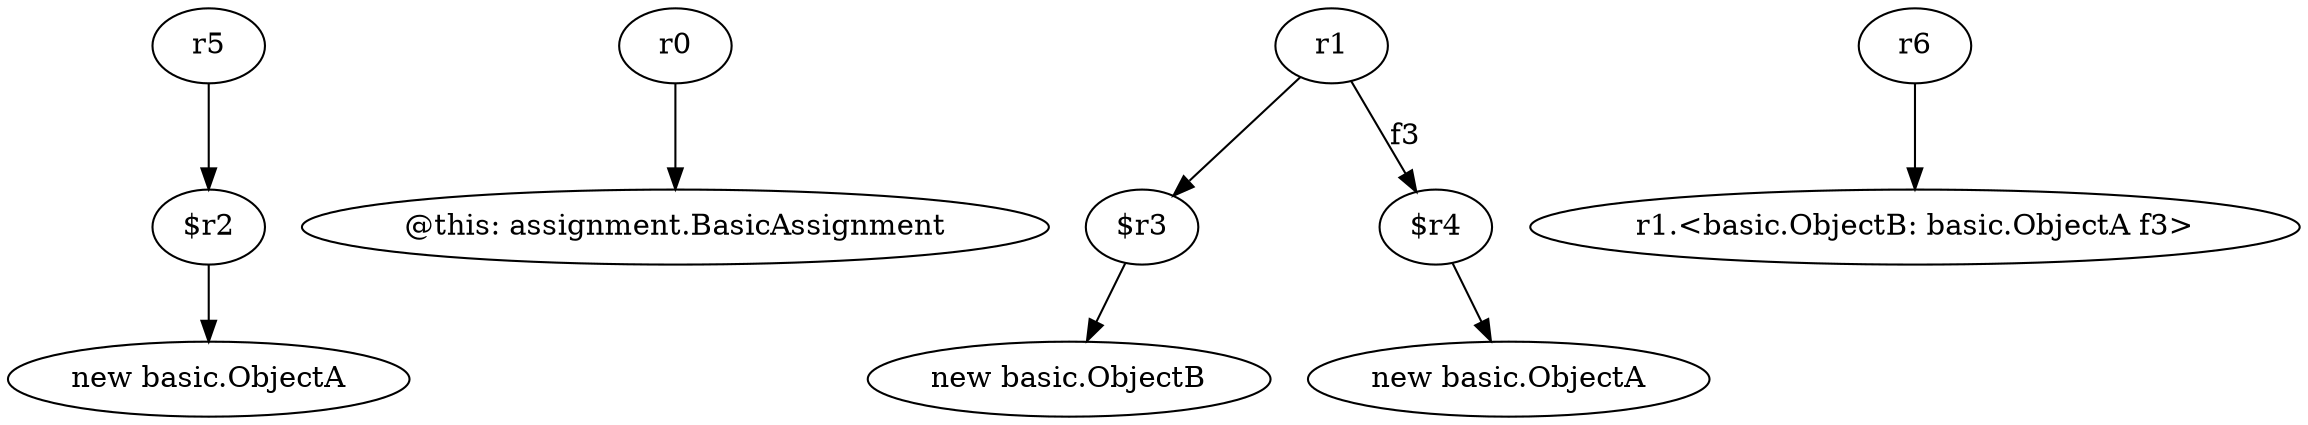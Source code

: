 digraph g {
0[label="$r2"]
1[label="new basic.ObjectA"]
0->1[label=""]
2[label="r0"]
3[label="@this: assignment.BasicAssignment"]
2->3[label=""]
4[label="r1"]
5[label="$r3"]
4->5[label=""]
6[label="new basic.ObjectB"]
5->6[label=""]
7[label="r5"]
7->0[label=""]
8[label="r6"]
9[label="r1.<basic.ObjectB: basic.ObjectA f3>"]
8->9[label=""]
10[label="$r4"]
11[label="new basic.ObjectA"]
10->11[label=""]
4->10[label="f3"]
}